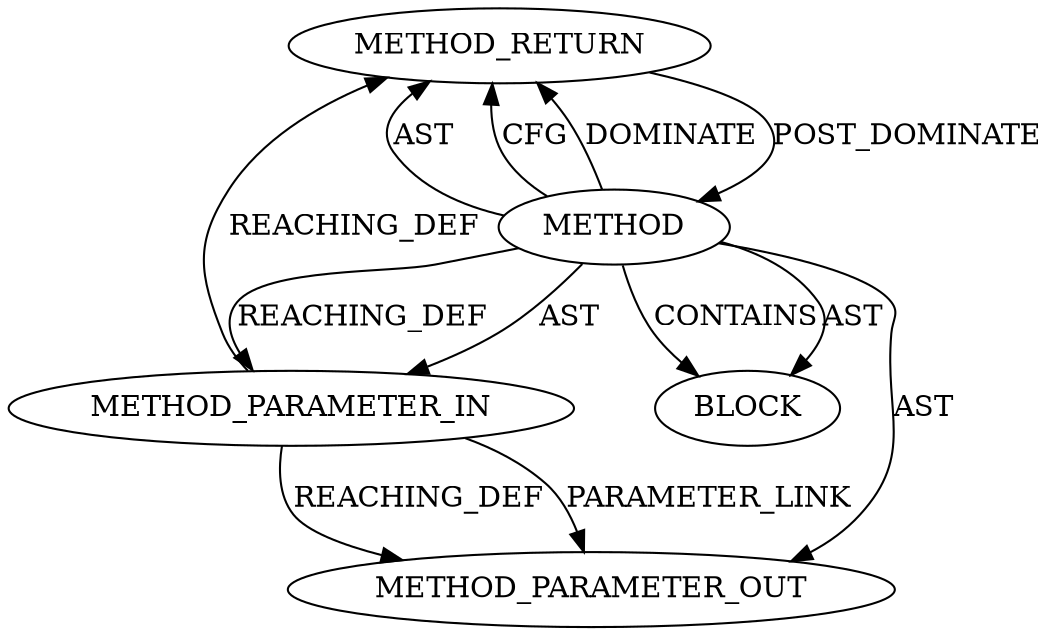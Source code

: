 digraph {
  21119 [label=METHOD_RETURN ORDER=2 CODE="RET" TYPE_FULL_NAME="ANY" EVALUATION_STRATEGY="BY_VALUE"]
  22454 [label=METHOD_PARAMETER_OUT ORDER=1 CODE="p1" IS_VARIADIC=false TYPE_FULL_NAME="ANY" EVALUATION_STRATEGY="BY_VALUE" INDEX=1 NAME="p1"]
  21117 [label=METHOD_PARAMETER_IN ORDER=1 CODE="p1" IS_VARIADIC=false TYPE_FULL_NAME="ANY" EVALUATION_STRATEGY="BY_VALUE" INDEX=1 NAME="p1"]
  21116 [label=METHOD AST_PARENT_TYPE="NAMESPACE_BLOCK" AST_PARENT_FULL_NAME="<global>" ORDER=0 CODE="<empty>" FULL_NAME="kref_get" IS_EXTERNAL=true FILENAME="<empty>" SIGNATURE="" NAME="kref_get"]
  21118 [label=BLOCK ORDER=1 ARGUMENT_INDEX=1 CODE="<empty>" TYPE_FULL_NAME="ANY"]
  21116 -> 21117 [label=AST ]
  21116 -> 21119 [label=AST ]
  21117 -> 21119 [label=REACHING_DEF VARIABLE="p1"]
  21116 -> 21119 [label=CFG ]
  21116 -> 21118 [label=CONTAINS ]
  21117 -> 22454 [label=REACHING_DEF VARIABLE="p1"]
  21116 -> 21117 [label=REACHING_DEF VARIABLE=""]
  21117 -> 22454 [label=PARAMETER_LINK ]
  21116 -> 21118 [label=AST ]
  21116 -> 22454 [label=AST ]
  21116 -> 21119 [label=DOMINATE ]
  21119 -> 21116 [label=POST_DOMINATE ]
}
